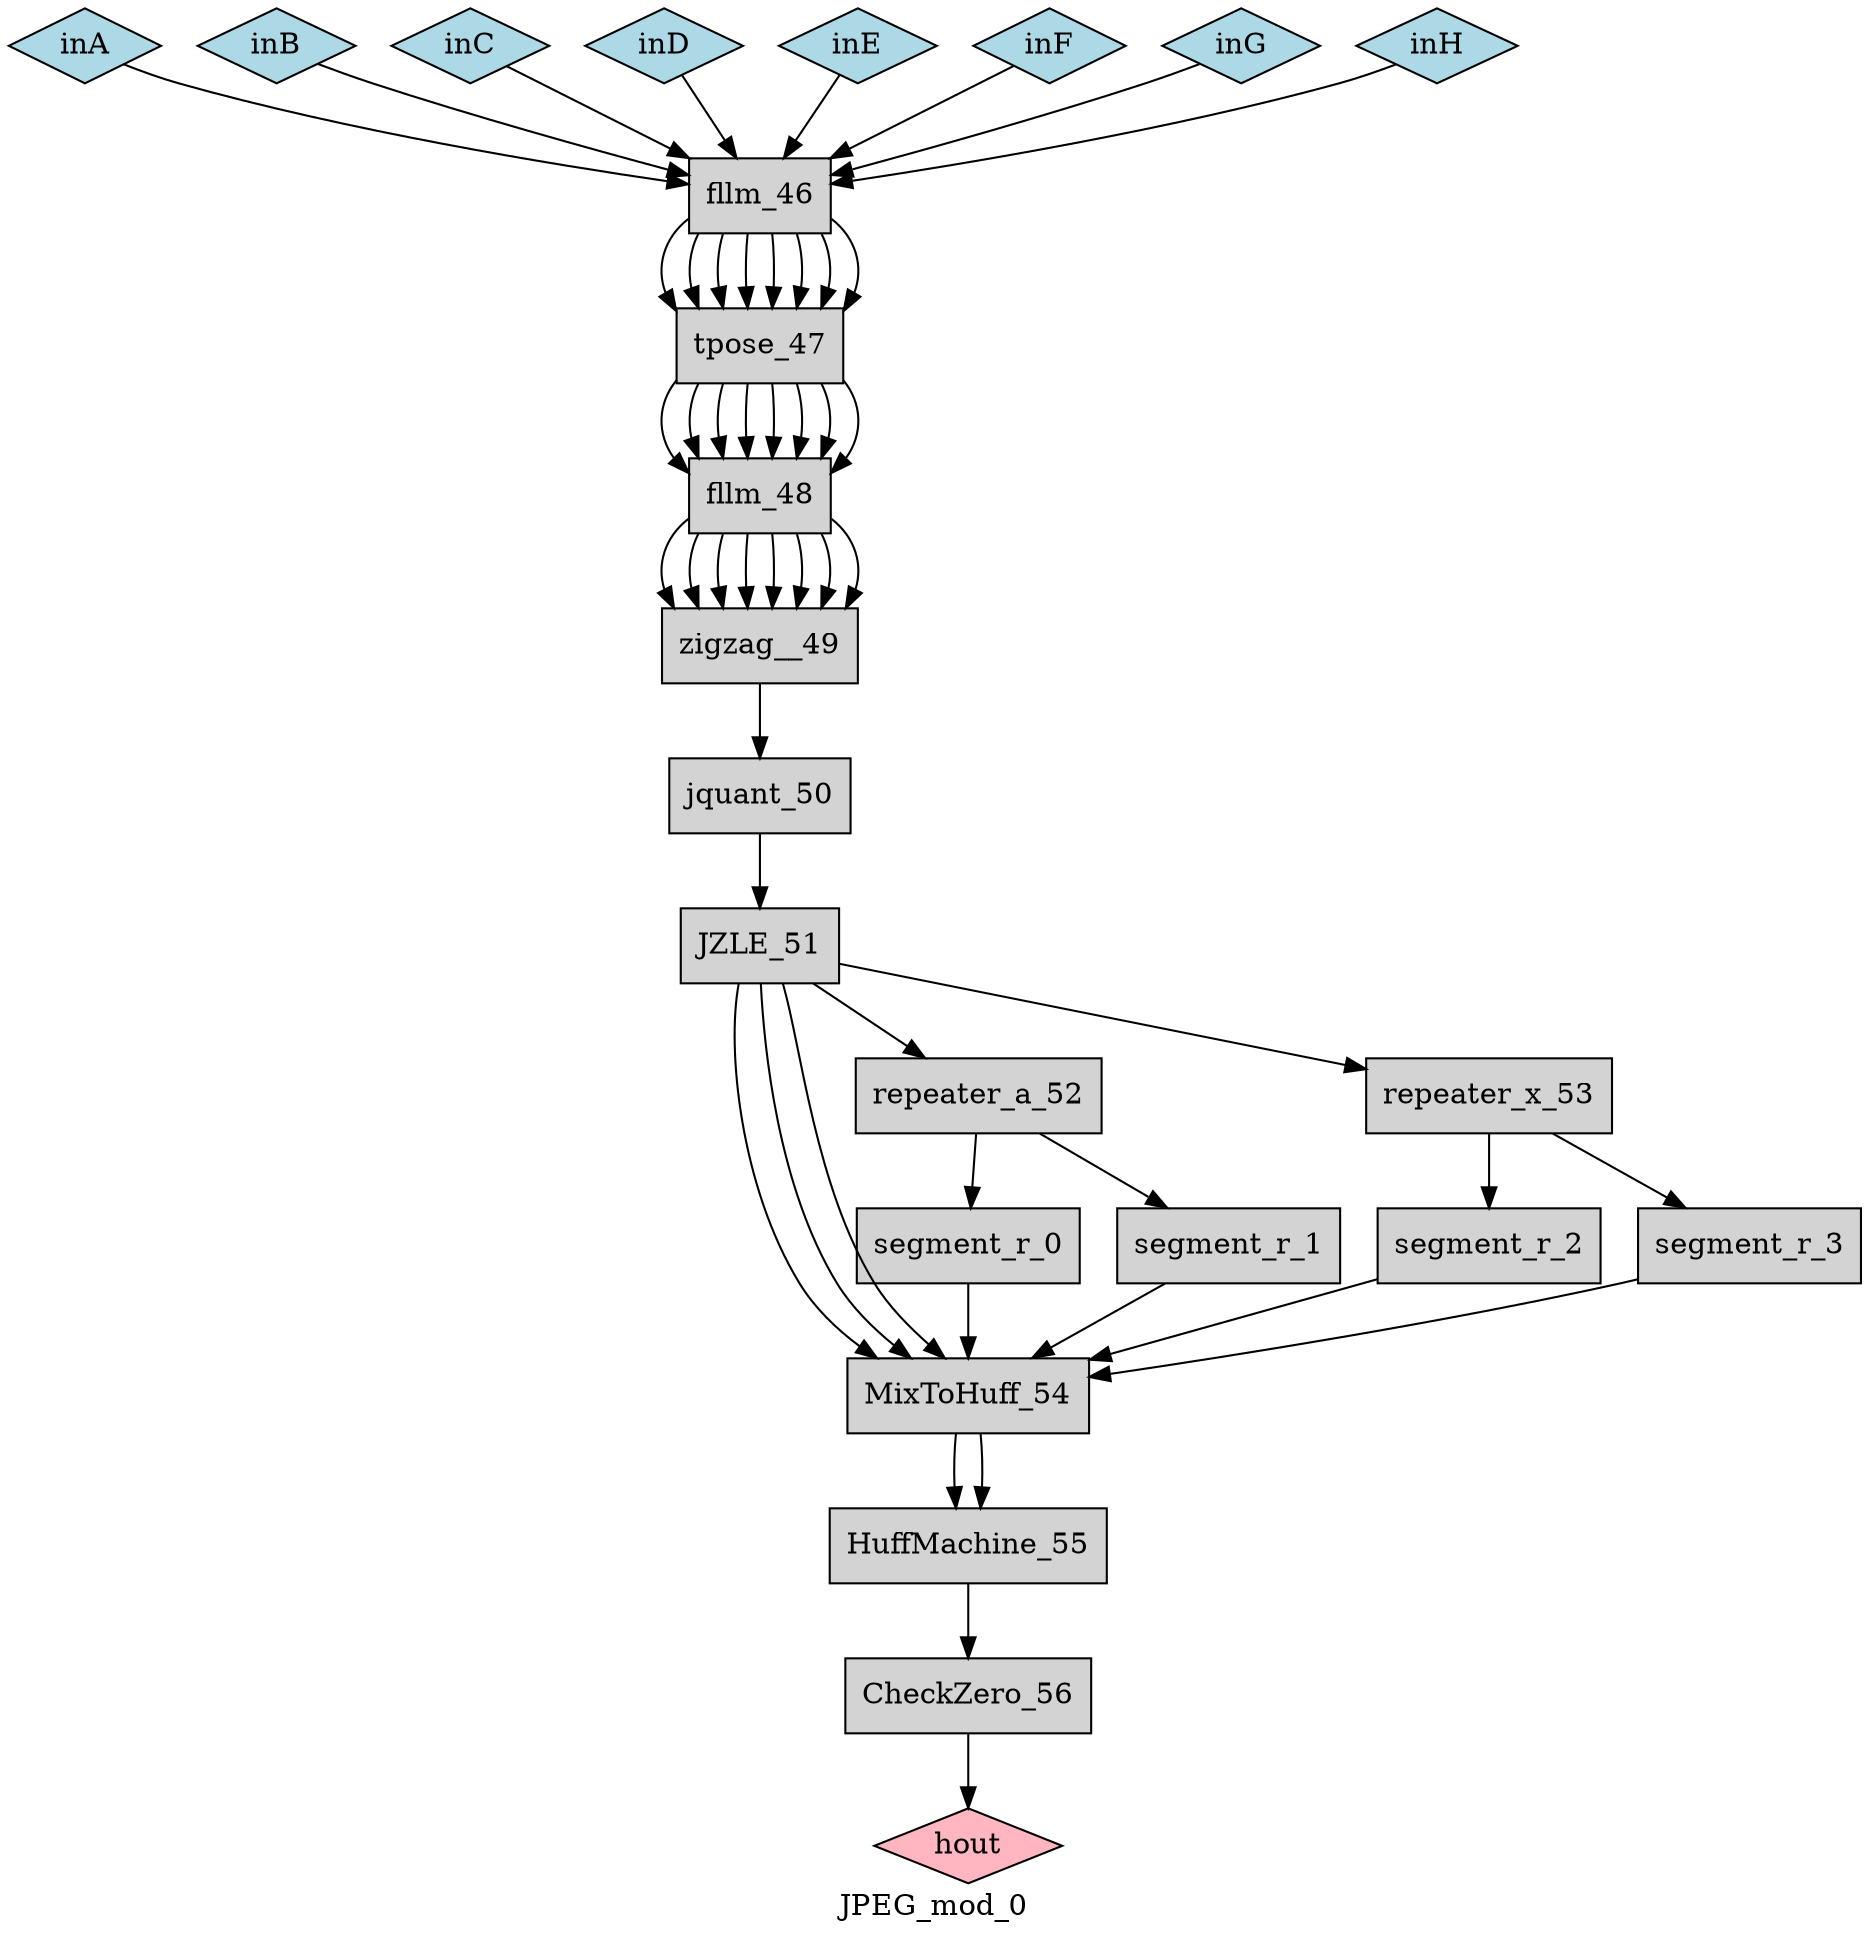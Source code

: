 # Page DFG for JPEG_mod_0
# Emitted by ../../../tdfc version 1.159, Tue Jun 21 16:19:08 2005

digraph JPEG_mod_0 {
  graph [label="JPEG_mod_0"];
  CheckZero_56 [shape="box", style="filled", fillcolor="lightgrey"];
  HuffMachine_55 [shape="box", style="filled", fillcolor="lightgrey"];
  MixToHuff_54 [shape="box", style="filled", fillcolor="lightgrey"];
  segment_r_0 [shape="box", style="filled", fillcolor="lightgrey"];
  segment_r_1 [shape="box", style="filled", fillcolor="lightgrey"];
  repeater_a_52 [shape="box", style="filled", fillcolor="lightgrey"];
  segment_r_2 [shape="box", style="filled", fillcolor="lightgrey"];
  segment_r_3 [shape="box", style="filled", fillcolor="lightgrey"];
  repeater_x_53 [shape="box", style="filled", fillcolor="lightgrey"];
  JZLE_51 [shape="box", style="filled", fillcolor="lightgrey"];
  jquant_50 [shape="box", style="filled", fillcolor="lightgrey"];
  zigzag__49 [shape="box", style="filled", fillcolor="lightgrey"];
  fllm_48 [shape="box", style="filled", fillcolor="lightgrey"];
  tpose_47 [shape="box", style="filled", fillcolor="lightgrey"];
  fllm_46 [shape="box", style="filled", fillcolor="lightgrey"];
  hout [shape="diamond", style="filled", fillcolor="lightpink"];
  CheckZero_56 -> hout;
  HuffMachine_55 -> CheckZero_56;
  MixToHuff_54 -> HuffMachine_55;
  MixToHuff_54 -> HuffMachine_55;
  JZLE_51 -> MixToHuff_54;
  JZLE_51 -> MixToHuff_54;
  JZLE_51 -> MixToHuff_54;
  segment_r_0 -> MixToHuff_54;
  segment_r_2 -> MixToHuff_54;
  segment_r_1 -> MixToHuff_54;
  segment_r_3 -> MixToHuff_54;
  repeater_a_52 -> segment_r_0;
  repeater_a_52 -> segment_r_1;
  JZLE_51 -> repeater_a_52;
  repeater_x_53 -> segment_r_2;
  repeater_x_53 -> segment_r_3;
  JZLE_51 -> repeater_x_53;
  jquant_50 -> JZLE_51;
  zigzag__49 -> jquant_50;
  fllm_48 -> zigzag__49;
  fllm_48 -> zigzag__49;
  fllm_48 -> zigzag__49;
  fllm_48 -> zigzag__49;
  fllm_48 -> zigzag__49;
  fllm_48 -> zigzag__49;
  fllm_48 -> zigzag__49;
  fllm_48 -> zigzag__49;
  tpose_47 -> fllm_48;
  tpose_47 -> fllm_48;
  tpose_47 -> fllm_48;
  tpose_47 -> fllm_48;
  tpose_47 -> fllm_48;
  tpose_47 -> fllm_48;
  tpose_47 -> fllm_48;
  tpose_47 -> fllm_48;
  fllm_46 -> tpose_47;
  fllm_46 -> tpose_47;
  fllm_46 -> tpose_47;
  fllm_46 -> tpose_47;
  fllm_46 -> tpose_47;
  fllm_46 -> tpose_47;
  fllm_46 -> tpose_47;
  fllm_46 -> tpose_47;
  inA [shape="diamond", style="filled", fillcolor="lightblue"];
  inA -> fllm_46;
  inB [shape="diamond", style="filled", fillcolor="lightblue"];
  inB -> fllm_46;
  inC [shape="diamond", style="filled", fillcolor="lightblue"];
  inC -> fllm_46;
  inD [shape="diamond", style="filled", fillcolor="lightblue"];
  inD -> fllm_46;
  inE [shape="diamond", style="filled", fillcolor="lightblue"];
  inE -> fllm_46;
  inF [shape="diamond", style="filled", fillcolor="lightblue"];
  inF -> fllm_46;
  inG [shape="diamond", style="filled", fillcolor="lightblue"];
  inG -> fllm_46;
  inH [shape="diamond", style="filled", fillcolor="lightblue"];
  inH -> fllm_46;
}
